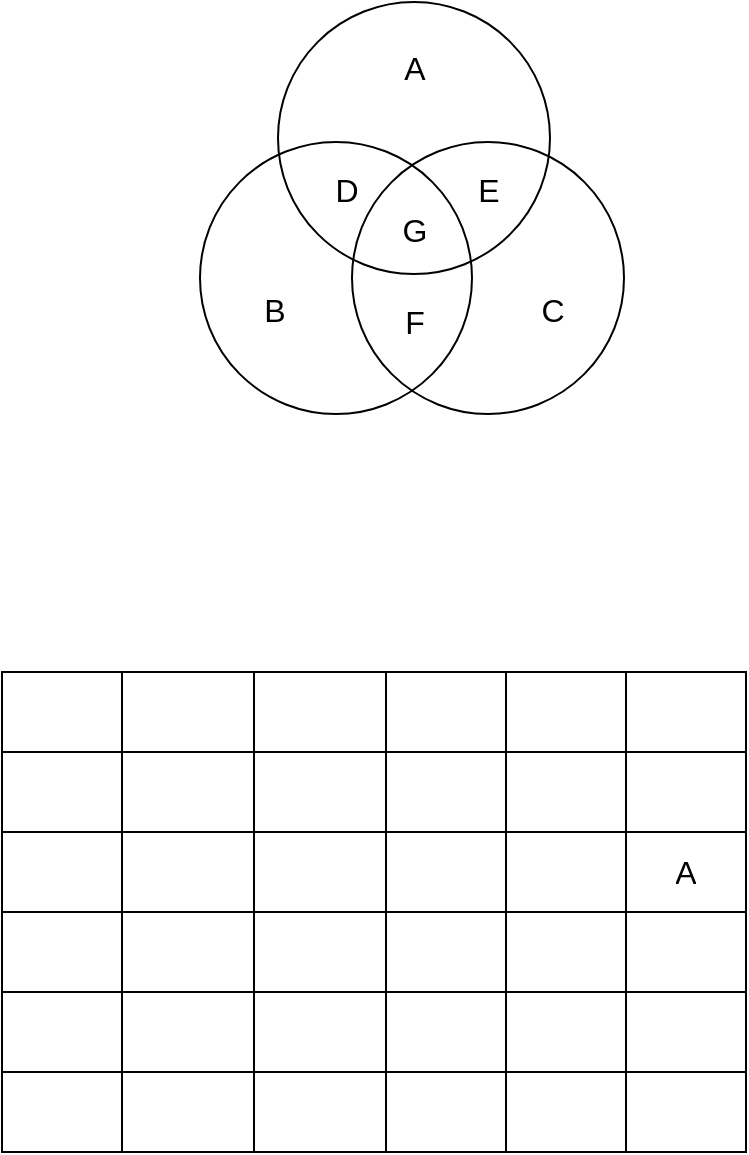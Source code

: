 <mxfile version="20.8.16" type="device"><diagram name="第 1 页" id="J-yHJkw8yna5BtLCzrxq"><mxGraphModel dx="984" dy="649" grid="0" gridSize="10" guides="1" tooltips="1" connect="1" arrows="1" fold="1" page="1" pageScale="1" pageWidth="1654" pageHeight="2336" math="0" shadow="0"><root><mxCell id="0"/><mxCell id="1" parent="0"/><mxCell id="9kUMcWG7YXwjB9OGTN3w-5" value="" style="ellipse;whiteSpace=wrap;html=1;aspect=fixed;movable=1;resizable=1;rotatable=1;deletable=1;editable=1;locked=0;connectable=1;fillColor=none;" parent="1" vertex="1"><mxGeometry x="742" y="107" width="136" height="136" as="geometry"/></mxCell><mxCell id="9kUMcWG7YXwjB9OGTN3w-6" value="" style="ellipse;whiteSpace=wrap;html=1;aspect=fixed;movable=1;resizable=1;rotatable=1;deletable=1;editable=1;locked=0;connectable=1;fillColor=none;" parent="1" vertex="1"><mxGeometry x="818" y="107" width="136" height="136" as="geometry"/></mxCell><mxCell id="9kUMcWG7YXwjB9OGTN3w-8" value="" style="ellipse;whiteSpace=wrap;html=1;aspect=fixed;movable=1;resizable=1;rotatable=1;deletable=1;editable=1;locked=0;connectable=1;fillColor=none;" parent="1" vertex="1"><mxGeometry x="781" y="37" width="136" height="136" as="geometry"/></mxCell><mxCell id="9kUMcWG7YXwjB9OGTN3w-9" value="A" style="text;strokeColor=none;fillColor=none;html=1;fontSize=16;fontStyle=0;verticalAlign=middle;align=center;strokeWidth=1;" parent="1" vertex="1"><mxGeometry x="812" y="52" width="73" height="35" as="geometry"/></mxCell><mxCell id="9kUMcWG7YXwjB9OGTN3w-10" value="B" style="text;strokeColor=none;fillColor=none;html=1;fontSize=16;fontStyle=0;verticalAlign=middle;align=center;strokeWidth=1;" parent="1" vertex="1"><mxGeometry x="742" y="173" width="73" height="35" as="geometry"/></mxCell><mxCell id="9kUMcWG7YXwjB9OGTN3w-11" value="C" style="text;strokeColor=none;fillColor=none;html=1;fontSize=16;fontStyle=0;verticalAlign=middle;align=center;strokeWidth=1;" parent="1" vertex="1"><mxGeometry x="881" y="173" width="73" height="35" as="geometry"/></mxCell><mxCell id="9kUMcWG7YXwjB9OGTN3w-12" value="D" style="text;strokeColor=none;fillColor=none;html=1;fontSize=16;fontStyle=0;verticalAlign=middle;align=center;strokeWidth=1;" parent="1" vertex="1"><mxGeometry x="778" y="113" width="73" height="35" as="geometry"/></mxCell><mxCell id="9kUMcWG7YXwjB9OGTN3w-13" value="E" style="text;strokeColor=none;fillColor=none;html=1;fontSize=16;fontStyle=0;verticalAlign=middle;align=center;strokeWidth=1;" parent="1" vertex="1"><mxGeometry x="849" y="113" width="73" height="35" as="geometry"/></mxCell><mxCell id="9kUMcWG7YXwjB9OGTN3w-14" value="F" style="text;strokeColor=none;fillColor=none;html=1;fontSize=16;fontStyle=0;verticalAlign=middle;align=center;strokeWidth=1;" parent="1" vertex="1"><mxGeometry x="812" y="179" width="73" height="35" as="geometry"/></mxCell><mxCell id="9kUMcWG7YXwjB9OGTN3w-15" value="G" style="text;strokeColor=none;fillColor=none;html=1;fontSize=16;fontStyle=0;verticalAlign=middle;align=center;strokeWidth=1;" parent="1" vertex="1"><mxGeometry x="812" y="133" width="73" height="35" as="geometry"/></mxCell><mxCell id="9kUMcWG7YXwjB9OGTN3w-30" value="" style="shape=table;startSize=0;container=1;collapsible=0;childLayout=tableLayout;fontSize=16;" parent="1" vertex="1"><mxGeometry x="643" y="372" width="372" height="240" as="geometry"/></mxCell><mxCell id="9kUMcWG7YXwjB9OGTN3w-73" style="shape=tableRow;horizontal=0;startSize=0;swimlaneHead=0;swimlaneBody=0;strokeColor=inherit;top=0;left=0;bottom=0;right=0;collapsible=0;dropTarget=0;fillColor=none;points=[[0,0.5],[1,0.5]];portConstraint=eastwest;fontSize=16;" parent="9kUMcWG7YXwjB9OGTN3w-30" vertex="1"><mxGeometry width="372" height="40" as="geometry"/></mxCell><mxCell id="9kUMcWG7YXwjB9OGTN3w-74" style="shape=partialRectangle;html=1;whiteSpace=wrap;connectable=0;strokeColor=inherit;overflow=hidden;fillColor=none;top=0;left=0;bottom=0;right=0;pointerEvents=1;fontSize=16;" parent="9kUMcWG7YXwjB9OGTN3w-73" vertex="1"><mxGeometry width="60" height="40" as="geometry"><mxRectangle width="60" height="40" as="alternateBounds"/></mxGeometry></mxCell><mxCell id="9kUMcWG7YXwjB9OGTN3w-75" style="shape=partialRectangle;html=1;whiteSpace=wrap;connectable=0;strokeColor=inherit;overflow=hidden;fillColor=none;top=0;left=0;bottom=0;right=0;pointerEvents=1;fontSize=16;" parent="9kUMcWG7YXwjB9OGTN3w-73" vertex="1"><mxGeometry x="60" width="66" height="40" as="geometry"><mxRectangle width="66" height="40" as="alternateBounds"/></mxGeometry></mxCell><mxCell id="9kUMcWG7YXwjB9OGTN3w-76" style="shape=partialRectangle;html=1;whiteSpace=wrap;connectable=0;strokeColor=inherit;overflow=hidden;fillColor=none;top=0;left=0;bottom=0;right=0;pointerEvents=1;fontSize=16;" parent="9kUMcWG7YXwjB9OGTN3w-73" vertex="1"><mxGeometry x="126" width="66" height="40" as="geometry"><mxRectangle width="66" height="40" as="alternateBounds"/></mxGeometry></mxCell><mxCell id="9kUMcWG7YXwjB9OGTN3w-77" style="shape=partialRectangle;html=1;whiteSpace=wrap;connectable=0;strokeColor=inherit;overflow=hidden;fillColor=none;top=0;left=0;bottom=0;right=0;pointerEvents=1;fontSize=16;" parent="9kUMcWG7YXwjB9OGTN3w-73" vertex="1"><mxGeometry x="192" width="60" height="40" as="geometry"><mxRectangle width="60" height="40" as="alternateBounds"/></mxGeometry></mxCell><mxCell id="9kUMcWG7YXwjB9OGTN3w-78" style="shape=partialRectangle;html=1;whiteSpace=wrap;connectable=0;strokeColor=inherit;overflow=hidden;fillColor=none;top=0;left=0;bottom=0;right=0;pointerEvents=1;fontSize=16;" parent="9kUMcWG7YXwjB9OGTN3w-73" vertex="1"><mxGeometry x="252" width="60" height="40" as="geometry"><mxRectangle width="60" height="40" as="alternateBounds"/></mxGeometry></mxCell><mxCell id="9kUMcWG7YXwjB9OGTN3w-79" style="shape=partialRectangle;html=1;whiteSpace=wrap;connectable=0;strokeColor=inherit;overflow=hidden;fillColor=none;top=0;left=0;bottom=0;right=0;pointerEvents=1;fontSize=16;" parent="9kUMcWG7YXwjB9OGTN3w-73" vertex="1"><mxGeometry x="312" width="60" height="40" as="geometry"><mxRectangle width="60" height="40" as="alternateBounds"/></mxGeometry></mxCell><mxCell id="9kUMcWG7YXwjB9OGTN3w-66" style="shape=tableRow;horizontal=0;startSize=0;swimlaneHead=0;swimlaneBody=0;strokeColor=inherit;top=0;left=0;bottom=0;right=0;collapsible=0;dropTarget=0;fillColor=none;points=[[0,0.5],[1,0.5]];portConstraint=eastwest;fontSize=16;" parent="9kUMcWG7YXwjB9OGTN3w-30" vertex="1"><mxGeometry y="40" width="372" height="40" as="geometry"/></mxCell><mxCell id="9kUMcWG7YXwjB9OGTN3w-67" style="shape=partialRectangle;html=1;whiteSpace=wrap;connectable=0;strokeColor=inherit;overflow=hidden;fillColor=none;top=0;left=0;bottom=0;right=0;pointerEvents=1;fontSize=16;" parent="9kUMcWG7YXwjB9OGTN3w-66" vertex="1"><mxGeometry width="60" height="40" as="geometry"><mxRectangle width="60" height="40" as="alternateBounds"/></mxGeometry></mxCell><mxCell id="9kUMcWG7YXwjB9OGTN3w-68" style="shape=partialRectangle;html=1;whiteSpace=wrap;connectable=0;strokeColor=inherit;overflow=hidden;fillColor=none;top=0;left=0;bottom=0;right=0;pointerEvents=1;fontSize=16;" parent="9kUMcWG7YXwjB9OGTN3w-66" vertex="1"><mxGeometry x="60" width="66" height="40" as="geometry"><mxRectangle width="66" height="40" as="alternateBounds"/></mxGeometry></mxCell><mxCell id="9kUMcWG7YXwjB9OGTN3w-69" style="shape=partialRectangle;html=1;whiteSpace=wrap;connectable=0;strokeColor=inherit;overflow=hidden;fillColor=none;top=0;left=0;bottom=0;right=0;pointerEvents=1;fontSize=16;" parent="9kUMcWG7YXwjB9OGTN3w-66" vertex="1"><mxGeometry x="126" width="66" height="40" as="geometry"><mxRectangle width="66" height="40" as="alternateBounds"/></mxGeometry></mxCell><mxCell id="9kUMcWG7YXwjB9OGTN3w-70" style="shape=partialRectangle;html=1;whiteSpace=wrap;connectable=0;strokeColor=inherit;overflow=hidden;fillColor=none;top=0;left=0;bottom=0;right=0;pointerEvents=1;fontSize=16;" parent="9kUMcWG7YXwjB9OGTN3w-66" vertex="1"><mxGeometry x="192" width="60" height="40" as="geometry"><mxRectangle width="60" height="40" as="alternateBounds"/></mxGeometry></mxCell><mxCell id="9kUMcWG7YXwjB9OGTN3w-71" style="shape=partialRectangle;html=1;whiteSpace=wrap;connectable=0;strokeColor=inherit;overflow=hidden;fillColor=none;top=0;left=0;bottom=0;right=0;pointerEvents=1;fontSize=16;" parent="9kUMcWG7YXwjB9OGTN3w-66" vertex="1"><mxGeometry x="252" width="60" height="40" as="geometry"><mxRectangle width="60" height="40" as="alternateBounds"/></mxGeometry></mxCell><mxCell id="9kUMcWG7YXwjB9OGTN3w-72" style="shape=partialRectangle;html=1;whiteSpace=wrap;connectable=0;strokeColor=inherit;overflow=hidden;fillColor=none;top=0;left=0;bottom=0;right=0;pointerEvents=1;fontSize=16;" parent="9kUMcWG7YXwjB9OGTN3w-66" vertex="1"><mxGeometry x="312" width="60" height="40" as="geometry"><mxRectangle width="60" height="40" as="alternateBounds"/></mxGeometry></mxCell><mxCell id="9kUMcWG7YXwjB9OGTN3w-31" value="" style="shape=tableRow;horizontal=0;startSize=0;swimlaneHead=0;swimlaneBody=0;strokeColor=inherit;top=0;left=0;bottom=0;right=0;collapsible=0;dropTarget=0;fillColor=none;points=[[0,0.5],[1,0.5]];portConstraint=eastwest;fontSize=16;" parent="9kUMcWG7YXwjB9OGTN3w-30" vertex="1"><mxGeometry y="80" width="372" height="40" as="geometry"/></mxCell><mxCell id="9kUMcWG7YXwjB9OGTN3w-32" value="" style="shape=partialRectangle;html=1;whiteSpace=wrap;connectable=0;strokeColor=inherit;overflow=hidden;fillColor=none;top=0;left=0;bottom=0;right=0;pointerEvents=1;fontSize=16;" parent="9kUMcWG7YXwjB9OGTN3w-31" vertex="1"><mxGeometry width="60" height="40" as="geometry"><mxRectangle width="60" height="40" as="alternateBounds"/></mxGeometry></mxCell><mxCell id="9kUMcWG7YXwjB9OGTN3w-43" style="shape=partialRectangle;html=1;whiteSpace=wrap;connectable=0;strokeColor=inherit;overflow=hidden;fillColor=none;top=0;left=0;bottom=0;right=0;pointerEvents=1;fontSize=16;" parent="9kUMcWG7YXwjB9OGTN3w-31" vertex="1"><mxGeometry x="60" width="66" height="40" as="geometry"><mxRectangle width="66" height="40" as="alternateBounds"/></mxGeometry></mxCell><mxCell id="9kUMcWG7YXwjB9OGTN3w-33" value="" style="shape=partialRectangle;html=1;whiteSpace=wrap;connectable=0;strokeColor=inherit;overflow=hidden;fillColor=none;top=0;left=0;bottom=0;right=0;pointerEvents=1;fontSize=16;" parent="9kUMcWG7YXwjB9OGTN3w-31" vertex="1"><mxGeometry x="126" width="66" height="40" as="geometry"><mxRectangle width="66" height="40" as="alternateBounds"/></mxGeometry></mxCell><mxCell id="9kUMcWG7YXwjB9OGTN3w-46" style="shape=partialRectangle;html=1;whiteSpace=wrap;connectable=0;strokeColor=inherit;overflow=hidden;fillColor=none;top=0;left=0;bottom=0;right=0;pointerEvents=1;fontSize=16;" parent="9kUMcWG7YXwjB9OGTN3w-31" vertex="1"><mxGeometry x="192" width="60" height="40" as="geometry"><mxRectangle width="60" height="40" as="alternateBounds"/></mxGeometry></mxCell><mxCell id="9kUMcWG7YXwjB9OGTN3w-49" style="shape=partialRectangle;html=1;whiteSpace=wrap;connectable=0;strokeColor=inherit;overflow=hidden;fillColor=none;top=0;left=0;bottom=0;right=0;pointerEvents=1;fontSize=16;" parent="9kUMcWG7YXwjB9OGTN3w-31" vertex="1"><mxGeometry x="252" width="60" height="40" as="geometry"><mxRectangle width="60" height="40" as="alternateBounds"/></mxGeometry></mxCell><mxCell id="9kUMcWG7YXwjB9OGTN3w-34" value="A" style="shape=partialRectangle;html=1;whiteSpace=wrap;connectable=0;strokeColor=inherit;overflow=hidden;fillColor=none;top=0;left=0;bottom=0;right=0;pointerEvents=1;fontSize=16;" parent="9kUMcWG7YXwjB9OGTN3w-31" vertex="1"><mxGeometry x="312" width="60" height="40" as="geometry"><mxRectangle width="60" height="40" as="alternateBounds"/></mxGeometry></mxCell><mxCell id="9kUMcWG7YXwjB9OGTN3w-59" style="shape=tableRow;horizontal=0;startSize=0;swimlaneHead=0;swimlaneBody=0;strokeColor=inherit;top=0;left=0;bottom=0;right=0;collapsible=0;dropTarget=0;fillColor=none;points=[[0,0.5],[1,0.5]];portConstraint=eastwest;fontSize=16;" parent="9kUMcWG7YXwjB9OGTN3w-30" vertex="1"><mxGeometry y="120" width="372" height="40" as="geometry"/></mxCell><mxCell id="9kUMcWG7YXwjB9OGTN3w-60" style="shape=partialRectangle;html=1;whiteSpace=wrap;connectable=0;strokeColor=inherit;overflow=hidden;fillColor=none;top=0;left=0;bottom=0;right=0;pointerEvents=1;fontSize=16;" parent="9kUMcWG7YXwjB9OGTN3w-59" vertex="1"><mxGeometry width="60" height="40" as="geometry"><mxRectangle width="60" height="40" as="alternateBounds"/></mxGeometry></mxCell><mxCell id="9kUMcWG7YXwjB9OGTN3w-61" style="shape=partialRectangle;html=1;whiteSpace=wrap;connectable=0;strokeColor=inherit;overflow=hidden;fillColor=none;top=0;left=0;bottom=0;right=0;pointerEvents=1;fontSize=16;" parent="9kUMcWG7YXwjB9OGTN3w-59" vertex="1"><mxGeometry x="60" width="66" height="40" as="geometry"><mxRectangle width="66" height="40" as="alternateBounds"/></mxGeometry></mxCell><mxCell id="9kUMcWG7YXwjB9OGTN3w-62" style="shape=partialRectangle;html=1;whiteSpace=wrap;connectable=0;strokeColor=inherit;overflow=hidden;fillColor=none;top=0;left=0;bottom=0;right=0;pointerEvents=1;fontSize=16;" parent="9kUMcWG7YXwjB9OGTN3w-59" vertex="1"><mxGeometry x="126" width="66" height="40" as="geometry"><mxRectangle width="66" height="40" as="alternateBounds"/></mxGeometry></mxCell><mxCell id="9kUMcWG7YXwjB9OGTN3w-63" style="shape=partialRectangle;html=1;whiteSpace=wrap;connectable=0;strokeColor=inherit;overflow=hidden;fillColor=none;top=0;left=0;bottom=0;right=0;pointerEvents=1;fontSize=16;" parent="9kUMcWG7YXwjB9OGTN3w-59" vertex="1"><mxGeometry x="192" width="60" height="40" as="geometry"><mxRectangle width="60" height="40" as="alternateBounds"/></mxGeometry></mxCell><mxCell id="9kUMcWG7YXwjB9OGTN3w-64" style="shape=partialRectangle;html=1;whiteSpace=wrap;connectable=0;strokeColor=inherit;overflow=hidden;fillColor=none;top=0;left=0;bottom=0;right=0;pointerEvents=1;fontSize=16;" parent="9kUMcWG7YXwjB9OGTN3w-59" vertex="1"><mxGeometry x="252" width="60" height="40" as="geometry"><mxRectangle width="60" height="40" as="alternateBounds"/></mxGeometry></mxCell><mxCell id="9kUMcWG7YXwjB9OGTN3w-65" style="shape=partialRectangle;html=1;whiteSpace=wrap;connectable=0;strokeColor=inherit;overflow=hidden;fillColor=none;top=0;left=0;bottom=0;right=0;pointerEvents=1;fontSize=16;" parent="9kUMcWG7YXwjB9OGTN3w-59" vertex="1"><mxGeometry x="312" width="60" height="40" as="geometry"><mxRectangle width="60" height="40" as="alternateBounds"/></mxGeometry></mxCell><mxCell id="9kUMcWG7YXwjB9OGTN3w-35" value="" style="shape=tableRow;horizontal=0;startSize=0;swimlaneHead=0;swimlaneBody=0;strokeColor=inherit;top=0;left=0;bottom=0;right=0;collapsible=0;dropTarget=0;fillColor=none;points=[[0,0.5],[1,0.5]];portConstraint=eastwest;fontSize=16;" parent="9kUMcWG7YXwjB9OGTN3w-30" vertex="1"><mxGeometry y="160" width="372" height="40" as="geometry"/></mxCell><mxCell id="9kUMcWG7YXwjB9OGTN3w-36" value="" style="shape=partialRectangle;html=1;whiteSpace=wrap;connectable=0;strokeColor=inherit;overflow=hidden;fillColor=none;top=0;left=0;bottom=0;right=0;pointerEvents=1;fontSize=16;" parent="9kUMcWG7YXwjB9OGTN3w-35" vertex="1"><mxGeometry width="60" height="40" as="geometry"><mxRectangle width="60" height="40" as="alternateBounds"/></mxGeometry></mxCell><mxCell id="9kUMcWG7YXwjB9OGTN3w-44" style="shape=partialRectangle;html=1;whiteSpace=wrap;connectable=0;strokeColor=inherit;overflow=hidden;fillColor=none;top=0;left=0;bottom=0;right=0;pointerEvents=1;fontSize=16;" parent="9kUMcWG7YXwjB9OGTN3w-35" vertex="1"><mxGeometry x="60" width="66" height="40" as="geometry"><mxRectangle width="66" height="40" as="alternateBounds"/></mxGeometry></mxCell><mxCell id="9kUMcWG7YXwjB9OGTN3w-37" value="" style="shape=partialRectangle;html=1;whiteSpace=wrap;connectable=0;strokeColor=inherit;overflow=hidden;fillColor=none;top=0;left=0;bottom=0;right=0;pointerEvents=1;fontSize=16;" parent="9kUMcWG7YXwjB9OGTN3w-35" vertex="1"><mxGeometry x="126" width="66" height="40" as="geometry"><mxRectangle width="66" height="40" as="alternateBounds"/></mxGeometry></mxCell><mxCell id="9kUMcWG7YXwjB9OGTN3w-47" style="shape=partialRectangle;html=1;whiteSpace=wrap;connectable=0;strokeColor=inherit;overflow=hidden;fillColor=none;top=0;left=0;bottom=0;right=0;pointerEvents=1;fontSize=16;" parent="9kUMcWG7YXwjB9OGTN3w-35" vertex="1"><mxGeometry x="192" width="60" height="40" as="geometry"><mxRectangle width="60" height="40" as="alternateBounds"/></mxGeometry></mxCell><mxCell id="9kUMcWG7YXwjB9OGTN3w-50" style="shape=partialRectangle;html=1;whiteSpace=wrap;connectable=0;strokeColor=inherit;overflow=hidden;fillColor=none;top=0;left=0;bottom=0;right=0;pointerEvents=1;fontSize=16;" parent="9kUMcWG7YXwjB9OGTN3w-35" vertex="1"><mxGeometry x="252" width="60" height="40" as="geometry"><mxRectangle width="60" height="40" as="alternateBounds"/></mxGeometry></mxCell><mxCell id="9kUMcWG7YXwjB9OGTN3w-38" value="" style="shape=partialRectangle;html=1;whiteSpace=wrap;connectable=0;strokeColor=inherit;overflow=hidden;fillColor=none;top=0;left=0;bottom=0;right=0;pointerEvents=1;fontSize=16;" parent="9kUMcWG7YXwjB9OGTN3w-35" vertex="1"><mxGeometry x="312" width="60" height="40" as="geometry"><mxRectangle width="60" height="40" as="alternateBounds"/></mxGeometry></mxCell><mxCell id="9kUMcWG7YXwjB9OGTN3w-39" value="" style="shape=tableRow;horizontal=0;startSize=0;swimlaneHead=0;swimlaneBody=0;strokeColor=inherit;top=0;left=0;bottom=0;right=0;collapsible=0;dropTarget=0;fillColor=none;points=[[0,0.5],[1,0.5]];portConstraint=eastwest;fontSize=16;" parent="9kUMcWG7YXwjB9OGTN3w-30" vertex="1"><mxGeometry y="200" width="372" height="40" as="geometry"/></mxCell><mxCell id="9kUMcWG7YXwjB9OGTN3w-40" value="" style="shape=partialRectangle;html=1;whiteSpace=wrap;connectable=0;strokeColor=inherit;overflow=hidden;fillColor=none;top=0;left=0;bottom=0;right=0;pointerEvents=1;fontSize=16;" parent="9kUMcWG7YXwjB9OGTN3w-39" vertex="1"><mxGeometry width="60" height="40" as="geometry"><mxRectangle width="60" height="40" as="alternateBounds"/></mxGeometry></mxCell><mxCell id="9kUMcWG7YXwjB9OGTN3w-45" style="shape=partialRectangle;html=1;whiteSpace=wrap;connectable=0;strokeColor=inherit;overflow=hidden;fillColor=none;top=0;left=0;bottom=0;right=0;pointerEvents=1;fontSize=16;" parent="9kUMcWG7YXwjB9OGTN3w-39" vertex="1"><mxGeometry x="60" width="66" height="40" as="geometry"><mxRectangle width="66" height="40" as="alternateBounds"/></mxGeometry></mxCell><mxCell id="9kUMcWG7YXwjB9OGTN3w-41" value="" style="shape=partialRectangle;html=1;whiteSpace=wrap;connectable=0;strokeColor=inherit;overflow=hidden;fillColor=none;top=0;left=0;bottom=0;right=0;pointerEvents=1;fontSize=16;" parent="9kUMcWG7YXwjB9OGTN3w-39" vertex="1"><mxGeometry x="126" width="66" height="40" as="geometry"><mxRectangle width="66" height="40" as="alternateBounds"/></mxGeometry></mxCell><mxCell id="9kUMcWG7YXwjB9OGTN3w-48" style="shape=partialRectangle;html=1;whiteSpace=wrap;connectable=0;strokeColor=inherit;overflow=hidden;fillColor=none;top=0;left=0;bottom=0;right=0;pointerEvents=1;fontSize=16;" parent="9kUMcWG7YXwjB9OGTN3w-39" vertex="1"><mxGeometry x="192" width="60" height="40" as="geometry"><mxRectangle width="60" height="40" as="alternateBounds"/></mxGeometry></mxCell><mxCell id="9kUMcWG7YXwjB9OGTN3w-51" style="shape=partialRectangle;html=1;whiteSpace=wrap;connectable=0;strokeColor=inherit;overflow=hidden;fillColor=none;top=0;left=0;bottom=0;right=0;pointerEvents=1;fontSize=16;" parent="9kUMcWG7YXwjB9OGTN3w-39" vertex="1"><mxGeometry x="252" width="60" height="40" as="geometry"><mxRectangle width="60" height="40" as="alternateBounds"/></mxGeometry></mxCell><mxCell id="9kUMcWG7YXwjB9OGTN3w-42" value="" style="shape=partialRectangle;html=1;whiteSpace=wrap;connectable=0;strokeColor=inherit;overflow=hidden;fillColor=none;top=0;left=0;bottom=0;right=0;pointerEvents=1;fontSize=16;" parent="9kUMcWG7YXwjB9OGTN3w-39" vertex="1"><mxGeometry x="312" width="60" height="40" as="geometry"><mxRectangle width="60" height="40" as="alternateBounds"/></mxGeometry></mxCell></root></mxGraphModel></diagram></mxfile>